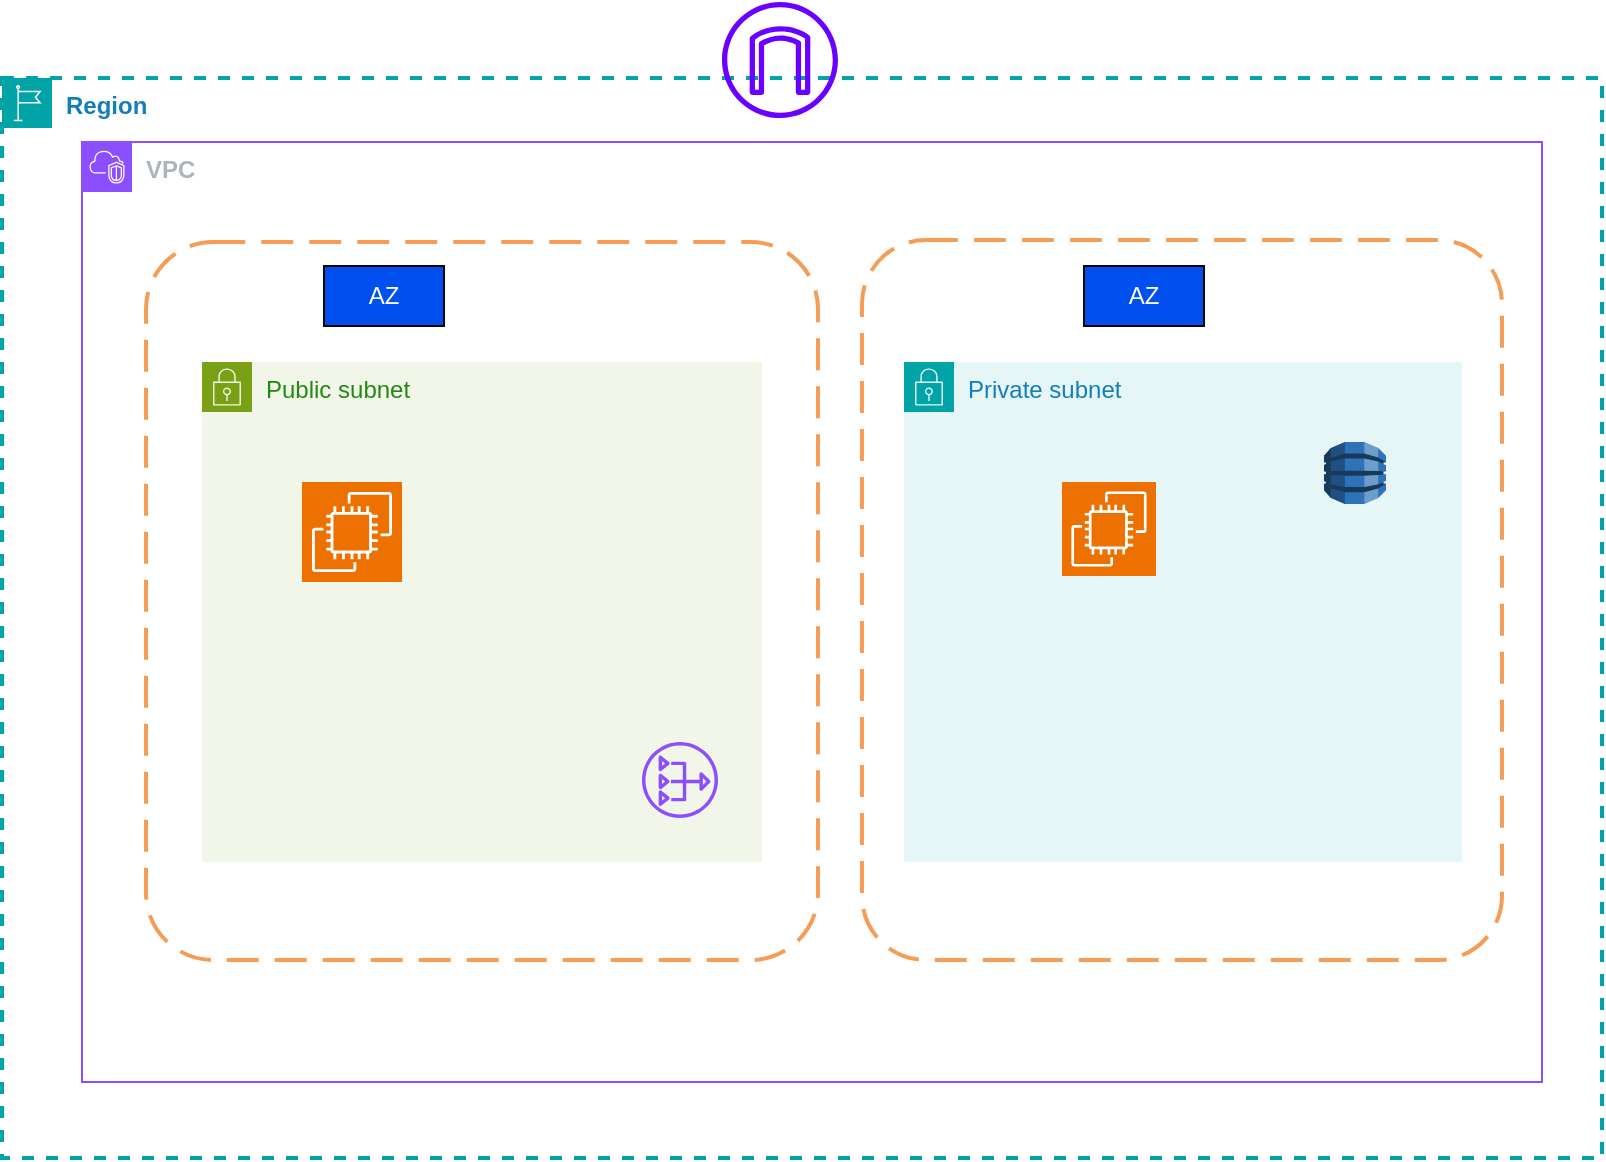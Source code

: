 <mxfile version="27.1.5">
  <diagram name="Page-1" id="NCnQIWkvju_PDoZEBmfF">
    <mxGraphModel dx="815" dy="1184" grid="1" gridSize="10" guides="1" tooltips="1" connect="1" arrows="1" fold="1" page="1" pageScale="1" pageWidth="827" pageHeight="1169" math="0" shadow="0">
      <root>
        <mxCell id="0" />
        <mxCell id="1" parent="0" />
        <mxCell id="yeqptDmwpn4IjCIg9mZY-1" value="Region" style="points=[[0,0],[0.25,0],[0.5,0],[0.75,0],[1,0],[1,0.25],[1,0.5],[1,0.75],[1,1],[0.75,1],[0.5,1],[0.25,1],[0,1],[0,0.75],[0,0.5],[0,0.25]];outlineConnect=0;gradientColor=none;html=1;whiteSpace=wrap;fontSize=12;fontStyle=1;container=1;pointerEvents=0;collapsible=0;recursiveResize=0;shape=mxgraph.aws4.group;grIcon=mxgraph.aws4.group_region;strokeColor=#00A4A6;fillColor=none;verticalAlign=top;align=left;spacingLeft=30;fontColor=#147EBA;dashed=1;strokeWidth=2;" vertex="1" parent="1">
          <mxGeometry x="20" y="158" width="800" height="540" as="geometry" />
        </mxCell>
        <mxCell id="yeqptDmwpn4IjCIg9mZY-2" value="VPC" style="points=[[0,0],[0.25,0],[0.5,0],[0.75,0],[1,0],[1,0.25],[1,0.5],[1,0.75],[1,1],[0.75,1],[0.5,1],[0.25,1],[0,1],[0,0.75],[0,0.5],[0,0.25]];outlineConnect=0;gradientColor=none;html=1;whiteSpace=wrap;fontSize=12;fontStyle=1;container=1;pointerEvents=0;collapsible=0;recursiveResize=0;shape=mxgraph.aws4.group;grIcon=mxgraph.aws4.group_vpc2;strokeColor=#8C4FFF;fillColor=none;verticalAlign=top;align=left;spacingLeft=30;fontColor=#AAB7B8;dashed=0;" vertex="1" parent="yeqptDmwpn4IjCIg9mZY-1">
          <mxGeometry x="40" y="32" width="730" height="470" as="geometry" />
        </mxCell>
        <mxCell id="yeqptDmwpn4IjCIg9mZY-16" value="AZ" style="text;align=center;html=1;verticalAlign=middle;whiteSpace=wrap;rounded=0;labelBackgroundColor=none;fillStyle=auto;fillColor=light-dark(#0050EF,#FFFAD8);fontColor=light-dark(#ffffff, #bd2e2e);strokeColor=default;" vertex="1" parent="yeqptDmwpn4IjCIg9mZY-2">
          <mxGeometry x="501" y="62" width="60" height="30" as="geometry" />
        </mxCell>
        <mxCell id="yeqptDmwpn4IjCIg9mZY-17" value="AZ" style="text;align=center;html=1;verticalAlign=middle;whiteSpace=wrap;rounded=0;labelBackgroundColor=none;fillStyle=auto;fillColor=light-dark(#0050EF,#FFFAD8);fontColor=light-dark(#ffffff, #bd2e2e);strokeColor=default;" vertex="1" parent="yeqptDmwpn4IjCIg9mZY-2">
          <mxGeometry x="121" y="62" width="60" height="30" as="geometry" />
        </mxCell>
        <mxCell id="yeqptDmwpn4IjCIg9mZY-19" value="Public subnet" style="points=[[0,0],[0.25,0],[0.5,0],[0.75,0],[1,0],[1,0.25],[1,0.5],[1,0.75],[1,1],[0.75,1],[0.5,1],[0.25,1],[0,1],[0,0.75],[0,0.5],[0,0.25]];outlineConnect=0;gradientColor=none;html=1;whiteSpace=wrap;fontSize=12;fontStyle=0;container=1;pointerEvents=0;collapsible=0;recursiveResize=0;shape=mxgraph.aws4.group;grIcon=mxgraph.aws4.group_security_group;grStroke=0;strokeColor=#7AA116;fillColor=#F2F6E8;verticalAlign=top;align=left;spacingLeft=30;fontColor=#248814;dashed=0;" vertex="1" parent="yeqptDmwpn4IjCIg9mZY-2">
          <mxGeometry x="60" y="110" width="280" height="250" as="geometry" />
        </mxCell>
        <mxCell id="yeqptDmwpn4IjCIg9mZY-20" value="Private subnet" style="points=[[0,0],[0.25,0],[0.5,0],[0.75,0],[1,0],[1,0.25],[1,0.5],[1,0.75],[1,1],[0.75,1],[0.5,1],[0.25,1],[0,1],[0,0.75],[0,0.5],[0,0.25]];outlineConnect=0;gradientColor=none;html=1;whiteSpace=wrap;fontSize=12;fontStyle=0;container=1;pointerEvents=0;collapsible=0;recursiveResize=0;shape=mxgraph.aws4.group;grIcon=mxgraph.aws4.group_security_group;grStroke=0;strokeColor=#00A4A6;fillColor=#E6F6F7;verticalAlign=top;align=left;spacingLeft=30;fontColor=#147EBA;dashed=0;" vertex="1" parent="yeqptDmwpn4IjCIg9mZY-2">
          <mxGeometry x="411" y="110" width="279" height="250" as="geometry" />
        </mxCell>
        <mxCell id="yeqptDmwpn4IjCIg9mZY-13" value="" style="rounded=1;arcSize=10;dashed=1;strokeColor=#F59D56;fillColor=none;gradientColor=none;dashPattern=8 4;strokeWidth=2;" vertex="1" parent="yeqptDmwpn4IjCIg9mZY-20">
          <mxGeometry x="-21" y="-61" width="320" height="360" as="geometry" />
        </mxCell>
        <mxCell id="yeqptDmwpn4IjCIg9mZY-24" value="" style="outlineConnect=0;dashed=0;verticalLabelPosition=bottom;verticalAlign=top;align=center;html=1;shape=mxgraph.aws3.dynamo_db;fillColor=#2E73B8;gradientColor=none;" vertex="1" parent="yeqptDmwpn4IjCIg9mZY-20">
          <mxGeometry x="210" y="40" width="31" height="31" as="geometry" />
        </mxCell>
        <mxCell id="yeqptDmwpn4IjCIg9mZY-25" value="" style="sketch=0;points=[[0,0,0],[0.25,0,0],[0.5,0,0],[0.75,0,0],[1,0,0],[0,1,0],[0.25,1,0],[0.5,1,0],[0.75,1,0],[1,1,0],[0,0.25,0],[0,0.5,0],[0,0.75,0],[1,0.25,0],[1,0.5,0],[1,0.75,0]];outlineConnect=0;fontColor=#232F3E;fillColor=#ED7100;strokeColor=#ffffff;dashed=0;verticalLabelPosition=bottom;verticalAlign=top;align=center;html=1;fontSize=12;fontStyle=0;aspect=fixed;shape=mxgraph.aws4.resourceIcon;resIcon=mxgraph.aws4.ec2;" vertex="1" parent="yeqptDmwpn4IjCIg9mZY-20">
          <mxGeometry x="79" y="60" width="47" height="47" as="geometry" />
        </mxCell>
        <mxCell id="yeqptDmwpn4IjCIg9mZY-5" value="" style="rounded=1;arcSize=10;dashed=1;strokeColor=#F59D56;fillColor=none;gradientColor=none;dashPattern=8 4;strokeWidth=2;" vertex="1" parent="yeqptDmwpn4IjCIg9mZY-2">
          <mxGeometry x="32" y="50" width="336" height="359" as="geometry" />
        </mxCell>
        <mxCell id="yeqptDmwpn4IjCIg9mZY-23" value="" style="sketch=0;outlineConnect=0;fontColor=#232F3E;gradientColor=none;fillColor=#8C4FFF;strokeColor=none;dashed=0;verticalLabelPosition=bottom;verticalAlign=top;align=center;html=1;fontSize=12;fontStyle=0;aspect=fixed;pointerEvents=1;shape=mxgraph.aws4.nat_gateway;" vertex="1" parent="yeqptDmwpn4IjCIg9mZY-2">
          <mxGeometry x="280" y="300" width="38" height="38" as="geometry" />
        </mxCell>
        <mxCell id="yeqptDmwpn4IjCIg9mZY-28" value="" style="sketch=0;points=[[0,0,0],[0.25,0,0],[0.5,0,0],[0.75,0,0],[1,0,0],[0,1,0],[0.25,1,0],[0.5,1,0],[0.75,1,0],[1,1,0],[0,0.25,0],[0,0.5,0],[0,0.75,0],[1,0.25,0],[1,0.5,0],[1,0.75,0]];outlineConnect=0;fontColor=#232F3E;fillColor=#ED7100;strokeColor=#ffffff;dashed=0;verticalLabelPosition=bottom;verticalAlign=top;align=center;html=1;fontSize=12;fontStyle=0;aspect=fixed;shape=mxgraph.aws4.resourceIcon;resIcon=mxgraph.aws4.ec2;" vertex="1" parent="yeqptDmwpn4IjCIg9mZY-2">
          <mxGeometry x="110" y="170" width="50" height="50" as="geometry" />
        </mxCell>
        <mxCell id="yeqptDmwpn4IjCIg9mZY-4" value="" style="sketch=0;outlineConnect=0;fontColor=#ffffff;fillColor=#6a00ff;strokeColor=#3700CC;dashed=0;verticalLabelPosition=bottom;verticalAlign=top;align=center;html=1;fontSize=12;fontStyle=0;aspect=fixed;pointerEvents=1;shape=mxgraph.aws4.internet_gateway;" vertex="1" parent="1">
          <mxGeometry x="380" y="120" width="58" height="58" as="geometry" />
        </mxCell>
      </root>
    </mxGraphModel>
  </diagram>
</mxfile>
